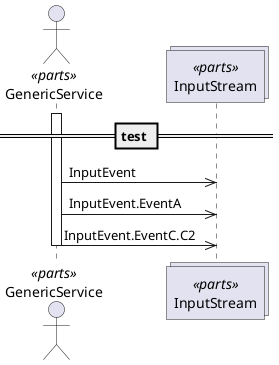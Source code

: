 @startuml Post event to stream

== test ==

actor "GenericService" as GenericService <<parts>>
collections "InputStream" as InputStream <<parts>>

activate GenericService
GenericService ->> InputStream: InputEvent
GenericService ->> InputStream: InputEvent.EventA
GenericService ->> InputStream: InputEvent.EventC.C2

deactivate GenericService

@enduml
